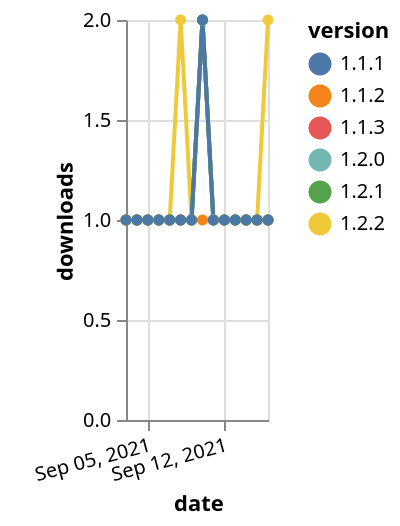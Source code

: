 {"$schema": "https://vega.github.io/schema/vega-lite/v5.json", "description": "A simple bar chart with embedded data.", "data": {"values": [{"date": "2021-09-03", "total": 124, "delta": 1, "version": "1.1.3"}, {"date": "2021-09-04", "total": 125, "delta": 1, "version": "1.1.3"}, {"date": "2021-09-05", "total": 126, "delta": 1, "version": "1.1.3"}, {"date": "2021-09-06", "total": 127, "delta": 1, "version": "1.1.3"}, {"date": "2021-09-07", "total": 128, "delta": 1, "version": "1.1.3"}, {"date": "2021-09-08", "total": 129, "delta": 1, "version": "1.1.3"}, {"date": "2021-09-09", "total": 130, "delta": 1, "version": "1.1.3"}, {"date": "2021-09-10", "total": 132, "delta": 2, "version": "1.1.3"}, {"date": "2021-09-11", "total": 133, "delta": 1, "version": "1.1.3"}, {"date": "2021-09-12", "total": 134, "delta": 1, "version": "1.1.3"}, {"date": "2021-09-13", "total": 135, "delta": 1, "version": "1.1.3"}, {"date": "2021-09-14", "total": 136, "delta": 1, "version": "1.1.3"}, {"date": "2021-09-15", "total": 137, "delta": 1, "version": "1.1.3"}, {"date": "2021-09-16", "total": 138, "delta": 1, "version": "1.1.3"}, {"date": "2021-09-03", "total": 121, "delta": 1, "version": "1.2.2"}, {"date": "2021-09-04", "total": 122, "delta": 1, "version": "1.2.2"}, {"date": "2021-09-05", "total": 123, "delta": 1, "version": "1.2.2"}, {"date": "2021-09-06", "total": 124, "delta": 1, "version": "1.2.2"}, {"date": "2021-09-07", "total": 125, "delta": 1, "version": "1.2.2"}, {"date": "2021-09-08", "total": 127, "delta": 2, "version": "1.2.2"}, {"date": "2021-09-09", "total": 128, "delta": 1, "version": "1.2.2"}, {"date": "2021-09-10", "total": 130, "delta": 2, "version": "1.2.2"}, {"date": "2021-09-11", "total": 131, "delta": 1, "version": "1.2.2"}, {"date": "2021-09-12", "total": 132, "delta": 1, "version": "1.2.2"}, {"date": "2021-09-13", "total": 133, "delta": 1, "version": "1.2.2"}, {"date": "2021-09-14", "total": 134, "delta": 1, "version": "1.2.2"}, {"date": "2021-09-15", "total": 135, "delta": 1, "version": "1.2.2"}, {"date": "2021-09-16", "total": 137, "delta": 2, "version": "1.2.2"}, {"date": "2021-09-03", "total": 124, "delta": 1, "version": "1.2.0"}, {"date": "2021-09-04", "total": 125, "delta": 1, "version": "1.2.0"}, {"date": "2021-09-05", "total": 126, "delta": 1, "version": "1.2.0"}, {"date": "2021-09-06", "total": 127, "delta": 1, "version": "1.2.0"}, {"date": "2021-09-07", "total": 128, "delta": 1, "version": "1.2.0"}, {"date": "2021-09-08", "total": 129, "delta": 1, "version": "1.2.0"}, {"date": "2021-09-09", "total": 130, "delta": 1, "version": "1.2.0"}, {"date": "2021-09-10", "total": 132, "delta": 2, "version": "1.2.0"}, {"date": "2021-09-11", "total": 133, "delta": 1, "version": "1.2.0"}, {"date": "2021-09-12", "total": 134, "delta": 1, "version": "1.2.0"}, {"date": "2021-09-13", "total": 135, "delta": 1, "version": "1.2.0"}, {"date": "2021-09-14", "total": 136, "delta": 1, "version": "1.2.0"}, {"date": "2021-09-15", "total": 137, "delta": 1, "version": "1.2.0"}, {"date": "2021-09-16", "total": 138, "delta": 1, "version": "1.2.0"}, {"date": "2021-09-03", "total": 188, "delta": 1, "version": "1.1.2"}, {"date": "2021-09-04", "total": 189, "delta": 1, "version": "1.1.2"}, {"date": "2021-09-05", "total": 190, "delta": 1, "version": "1.1.2"}, {"date": "2021-09-06", "total": 191, "delta": 1, "version": "1.1.2"}, {"date": "2021-09-07", "total": 192, "delta": 1, "version": "1.1.2"}, {"date": "2021-09-08", "total": 193, "delta": 1, "version": "1.1.2"}, {"date": "2021-09-09", "total": 194, "delta": 1, "version": "1.1.2"}, {"date": "2021-09-10", "total": 195, "delta": 1, "version": "1.1.2"}, {"date": "2021-09-11", "total": 196, "delta": 1, "version": "1.1.2"}, {"date": "2021-09-12", "total": 197, "delta": 1, "version": "1.1.2"}, {"date": "2021-09-13", "total": 198, "delta": 1, "version": "1.1.2"}, {"date": "2021-09-14", "total": 199, "delta": 1, "version": "1.1.2"}, {"date": "2021-09-15", "total": 200, "delta": 1, "version": "1.1.2"}, {"date": "2021-09-16", "total": 201, "delta": 1, "version": "1.1.2"}, {"date": "2021-09-03", "total": 127, "delta": 1, "version": "1.2.1"}, {"date": "2021-09-04", "total": 128, "delta": 1, "version": "1.2.1"}, {"date": "2021-09-05", "total": 129, "delta": 1, "version": "1.2.1"}, {"date": "2021-09-06", "total": 130, "delta": 1, "version": "1.2.1"}, {"date": "2021-09-07", "total": 131, "delta": 1, "version": "1.2.1"}, {"date": "2021-09-08", "total": 132, "delta": 1, "version": "1.2.1"}, {"date": "2021-09-09", "total": 133, "delta": 1, "version": "1.2.1"}, {"date": "2021-09-10", "total": 135, "delta": 2, "version": "1.2.1"}, {"date": "2021-09-11", "total": 136, "delta": 1, "version": "1.2.1"}, {"date": "2021-09-12", "total": 137, "delta": 1, "version": "1.2.1"}, {"date": "2021-09-13", "total": 138, "delta": 1, "version": "1.2.1"}, {"date": "2021-09-14", "total": 139, "delta": 1, "version": "1.2.1"}, {"date": "2021-09-15", "total": 140, "delta": 1, "version": "1.2.1"}, {"date": "2021-09-16", "total": 141, "delta": 1, "version": "1.2.1"}, {"date": "2021-09-03", "total": 192, "delta": 1, "version": "1.1.1"}, {"date": "2021-09-04", "total": 193, "delta": 1, "version": "1.1.1"}, {"date": "2021-09-05", "total": 194, "delta": 1, "version": "1.1.1"}, {"date": "2021-09-06", "total": 195, "delta": 1, "version": "1.1.1"}, {"date": "2021-09-07", "total": 196, "delta": 1, "version": "1.1.1"}, {"date": "2021-09-08", "total": 197, "delta": 1, "version": "1.1.1"}, {"date": "2021-09-09", "total": 198, "delta": 1, "version": "1.1.1"}, {"date": "2021-09-10", "total": 200, "delta": 2, "version": "1.1.1"}, {"date": "2021-09-11", "total": 201, "delta": 1, "version": "1.1.1"}, {"date": "2021-09-12", "total": 202, "delta": 1, "version": "1.1.1"}, {"date": "2021-09-13", "total": 203, "delta": 1, "version": "1.1.1"}, {"date": "2021-09-14", "total": 204, "delta": 1, "version": "1.1.1"}, {"date": "2021-09-15", "total": 205, "delta": 1, "version": "1.1.1"}, {"date": "2021-09-16", "total": 206, "delta": 1, "version": "1.1.1"}]}, "width": "container", "mark": {"type": "line", "point": {"filled": true}}, "encoding": {"x": {"field": "date", "type": "temporal", "timeUnit": "yearmonthdate", "title": "date", "axis": {"labelAngle": -15}}, "y": {"field": "delta", "type": "quantitative", "title": "downloads"}, "color": {"field": "version", "type": "nominal"}, "tooltip": {"field": "delta"}}}